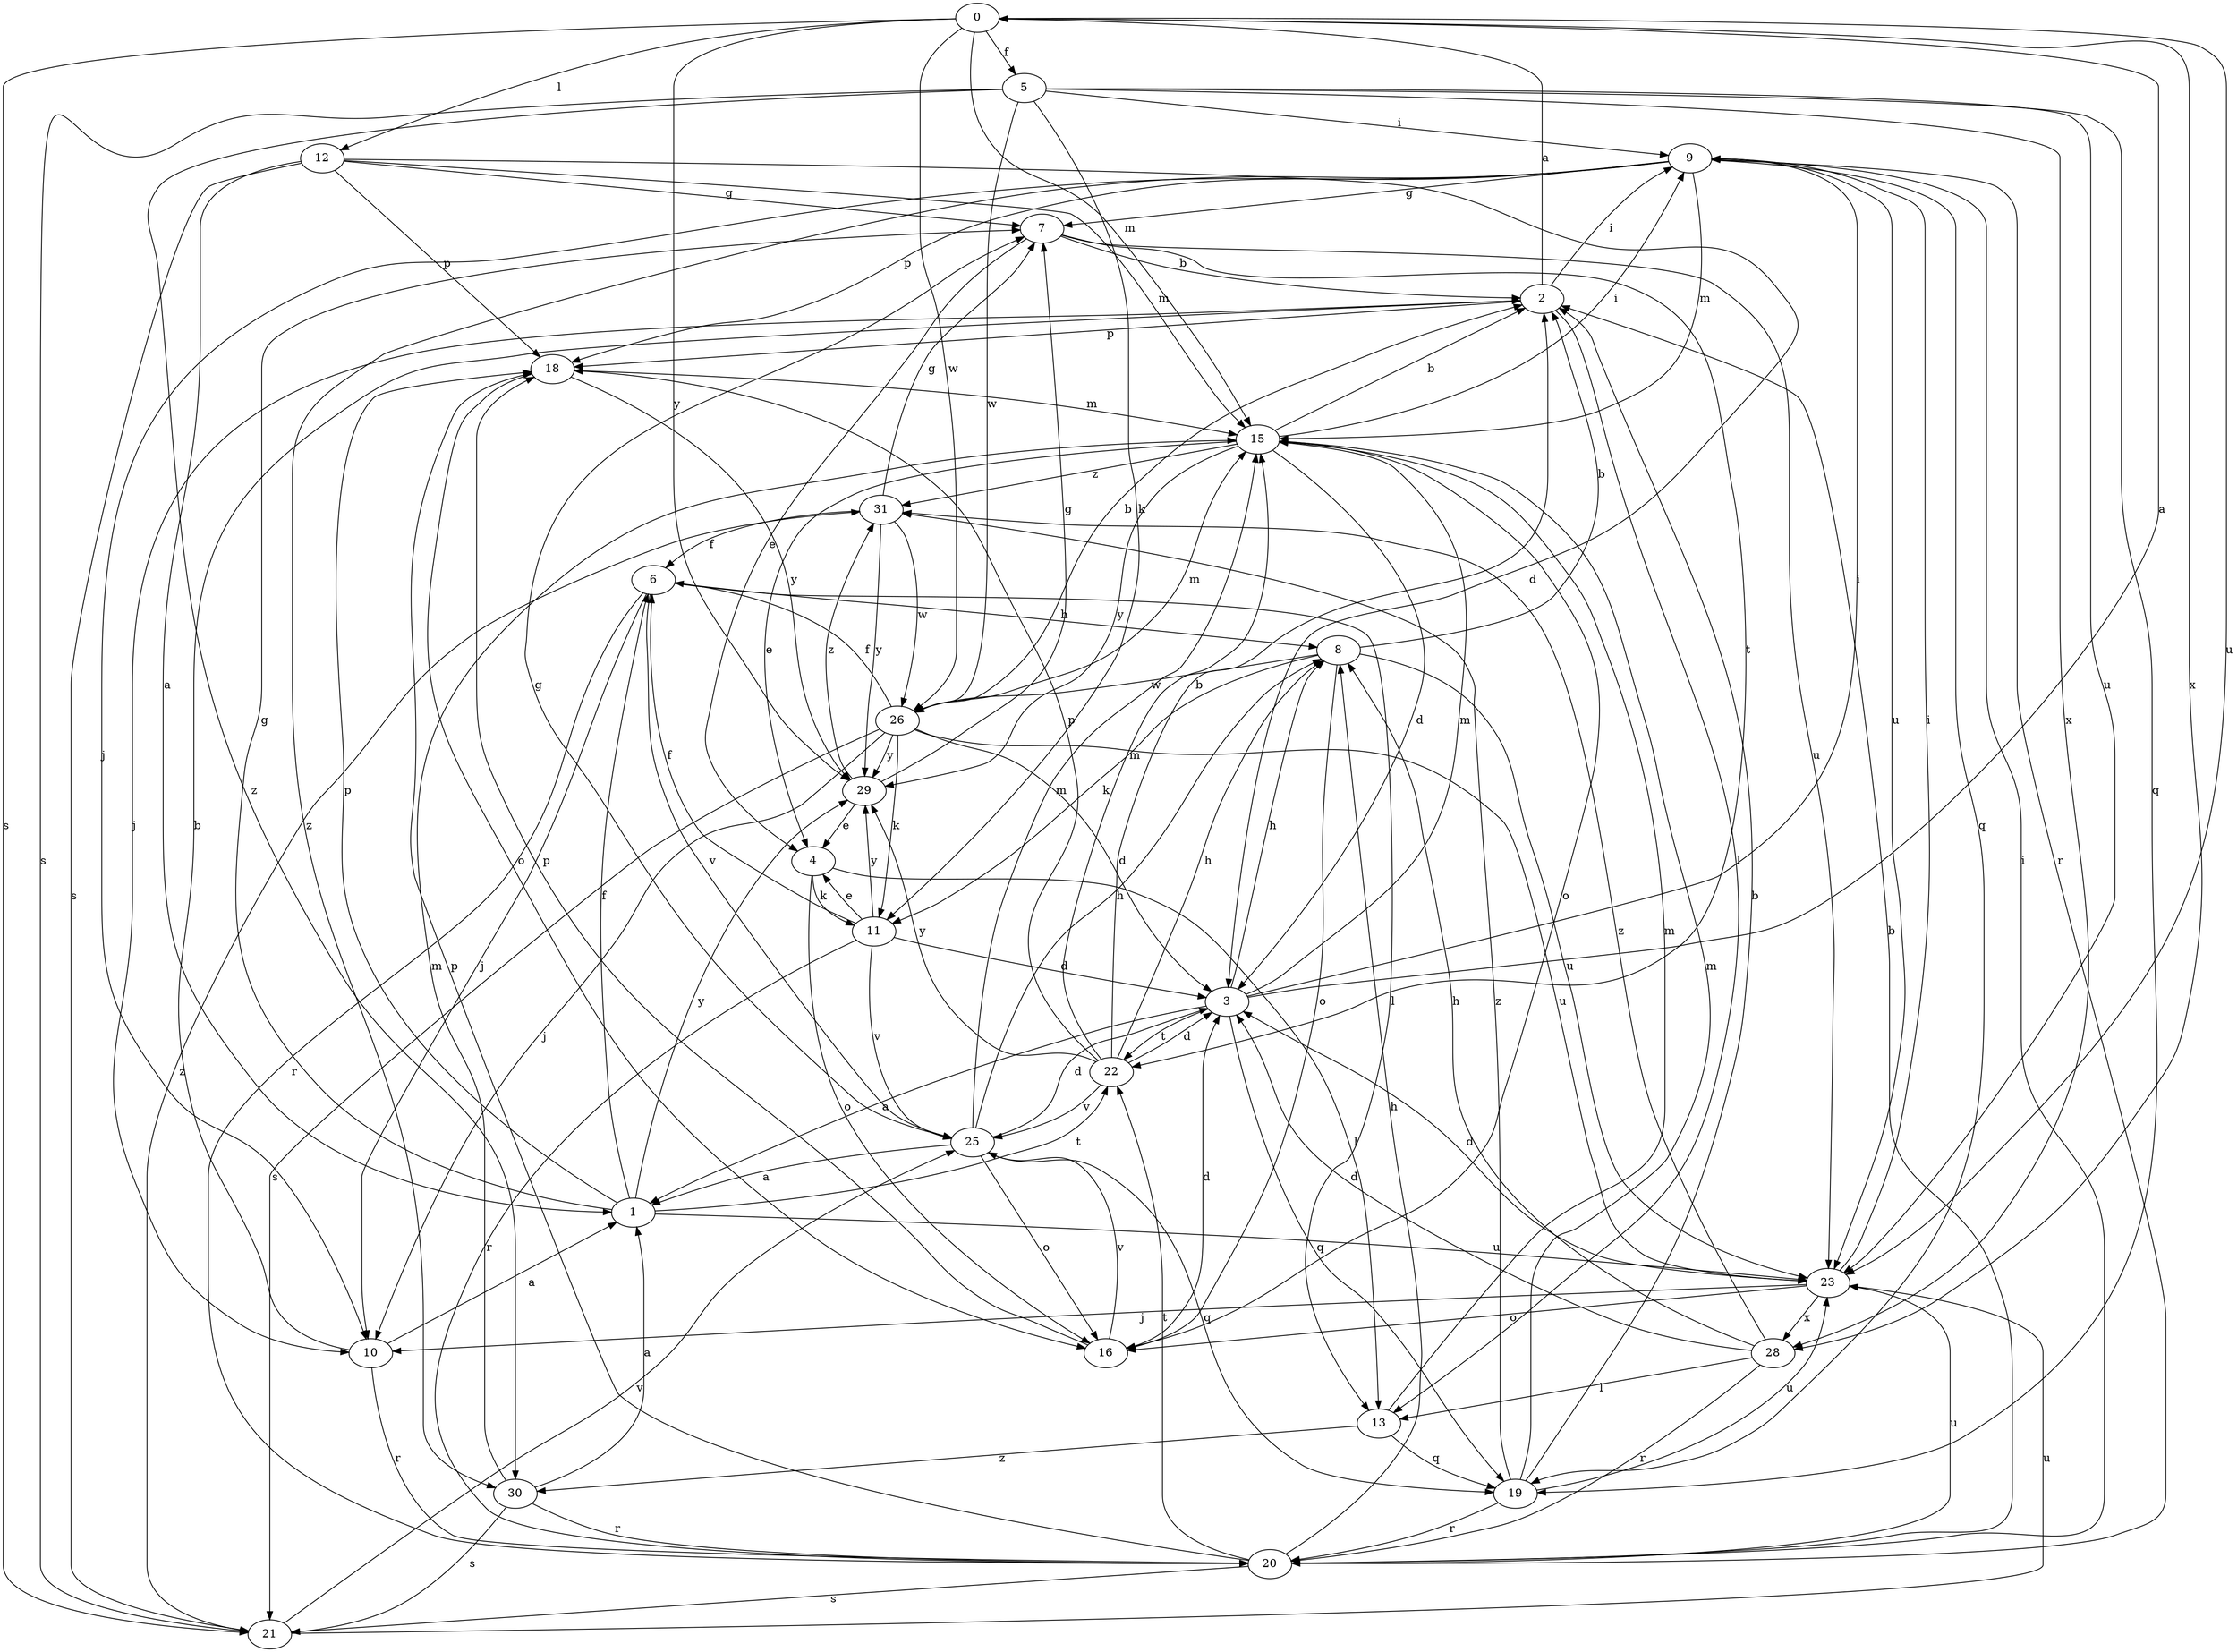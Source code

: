 strict digraph  {
0;
1;
2;
3;
4;
5;
6;
7;
8;
9;
10;
11;
12;
13;
15;
16;
18;
19;
20;
21;
22;
23;
25;
26;
28;
29;
30;
31;
0 -> 5  [label=f];
0 -> 12  [label=l];
0 -> 15  [label=m];
0 -> 21  [label=s];
0 -> 23  [label=u];
0 -> 26  [label=w];
0 -> 28  [label=x];
0 -> 29  [label=y];
1 -> 6  [label=f];
1 -> 7  [label=g];
1 -> 18  [label=p];
1 -> 22  [label=t];
1 -> 23  [label=u];
1 -> 29  [label=y];
2 -> 0  [label=a];
2 -> 9  [label=i];
2 -> 10  [label=j];
2 -> 13  [label=l];
2 -> 18  [label=p];
3 -> 0  [label=a];
3 -> 1  [label=a];
3 -> 8  [label=h];
3 -> 9  [label=i];
3 -> 15  [label=m];
3 -> 19  [label=q];
3 -> 22  [label=t];
4 -> 11  [label=k];
4 -> 13  [label=l];
4 -> 16  [label=o];
5 -> 9  [label=i];
5 -> 11  [label=k];
5 -> 19  [label=q];
5 -> 21  [label=s];
5 -> 23  [label=u];
5 -> 26  [label=w];
5 -> 28  [label=x];
5 -> 30  [label=z];
6 -> 8  [label=h];
6 -> 10  [label=j];
6 -> 13  [label=l];
6 -> 20  [label=r];
6 -> 25  [label=v];
7 -> 2  [label=b];
7 -> 4  [label=e];
7 -> 22  [label=t];
7 -> 23  [label=u];
8 -> 2  [label=b];
8 -> 11  [label=k];
8 -> 16  [label=o];
8 -> 23  [label=u];
8 -> 26  [label=w];
9 -> 7  [label=g];
9 -> 10  [label=j];
9 -> 15  [label=m];
9 -> 18  [label=p];
9 -> 19  [label=q];
9 -> 20  [label=r];
9 -> 23  [label=u];
9 -> 30  [label=z];
10 -> 1  [label=a];
10 -> 2  [label=b];
10 -> 20  [label=r];
11 -> 3  [label=d];
11 -> 4  [label=e];
11 -> 6  [label=f];
11 -> 20  [label=r];
11 -> 25  [label=v];
11 -> 29  [label=y];
12 -> 1  [label=a];
12 -> 3  [label=d];
12 -> 7  [label=g];
12 -> 15  [label=m];
12 -> 18  [label=p];
12 -> 21  [label=s];
13 -> 15  [label=m];
13 -> 19  [label=q];
13 -> 30  [label=z];
15 -> 2  [label=b];
15 -> 3  [label=d];
15 -> 4  [label=e];
15 -> 9  [label=i];
15 -> 16  [label=o];
15 -> 29  [label=y];
15 -> 31  [label=z];
16 -> 3  [label=d];
16 -> 18  [label=p];
16 -> 25  [label=v];
18 -> 15  [label=m];
18 -> 16  [label=o];
18 -> 29  [label=y];
19 -> 2  [label=b];
19 -> 15  [label=m];
19 -> 20  [label=r];
19 -> 23  [label=u];
19 -> 31  [label=z];
20 -> 2  [label=b];
20 -> 8  [label=h];
20 -> 9  [label=i];
20 -> 18  [label=p];
20 -> 21  [label=s];
20 -> 22  [label=t];
20 -> 23  [label=u];
21 -> 23  [label=u];
21 -> 25  [label=v];
21 -> 31  [label=z];
22 -> 2  [label=b];
22 -> 3  [label=d];
22 -> 8  [label=h];
22 -> 15  [label=m];
22 -> 18  [label=p];
22 -> 25  [label=v];
22 -> 29  [label=y];
23 -> 3  [label=d];
23 -> 9  [label=i];
23 -> 10  [label=j];
23 -> 16  [label=o];
23 -> 28  [label=x];
25 -> 1  [label=a];
25 -> 3  [label=d];
25 -> 7  [label=g];
25 -> 8  [label=h];
25 -> 15  [label=m];
25 -> 16  [label=o];
25 -> 19  [label=q];
26 -> 2  [label=b];
26 -> 3  [label=d];
26 -> 6  [label=f];
26 -> 10  [label=j];
26 -> 11  [label=k];
26 -> 15  [label=m];
26 -> 21  [label=s];
26 -> 23  [label=u];
26 -> 29  [label=y];
28 -> 3  [label=d];
28 -> 8  [label=h];
28 -> 13  [label=l];
28 -> 20  [label=r];
28 -> 31  [label=z];
29 -> 4  [label=e];
29 -> 7  [label=g];
29 -> 31  [label=z];
30 -> 1  [label=a];
30 -> 15  [label=m];
30 -> 20  [label=r];
30 -> 21  [label=s];
31 -> 6  [label=f];
31 -> 7  [label=g];
31 -> 26  [label=w];
31 -> 29  [label=y];
}
